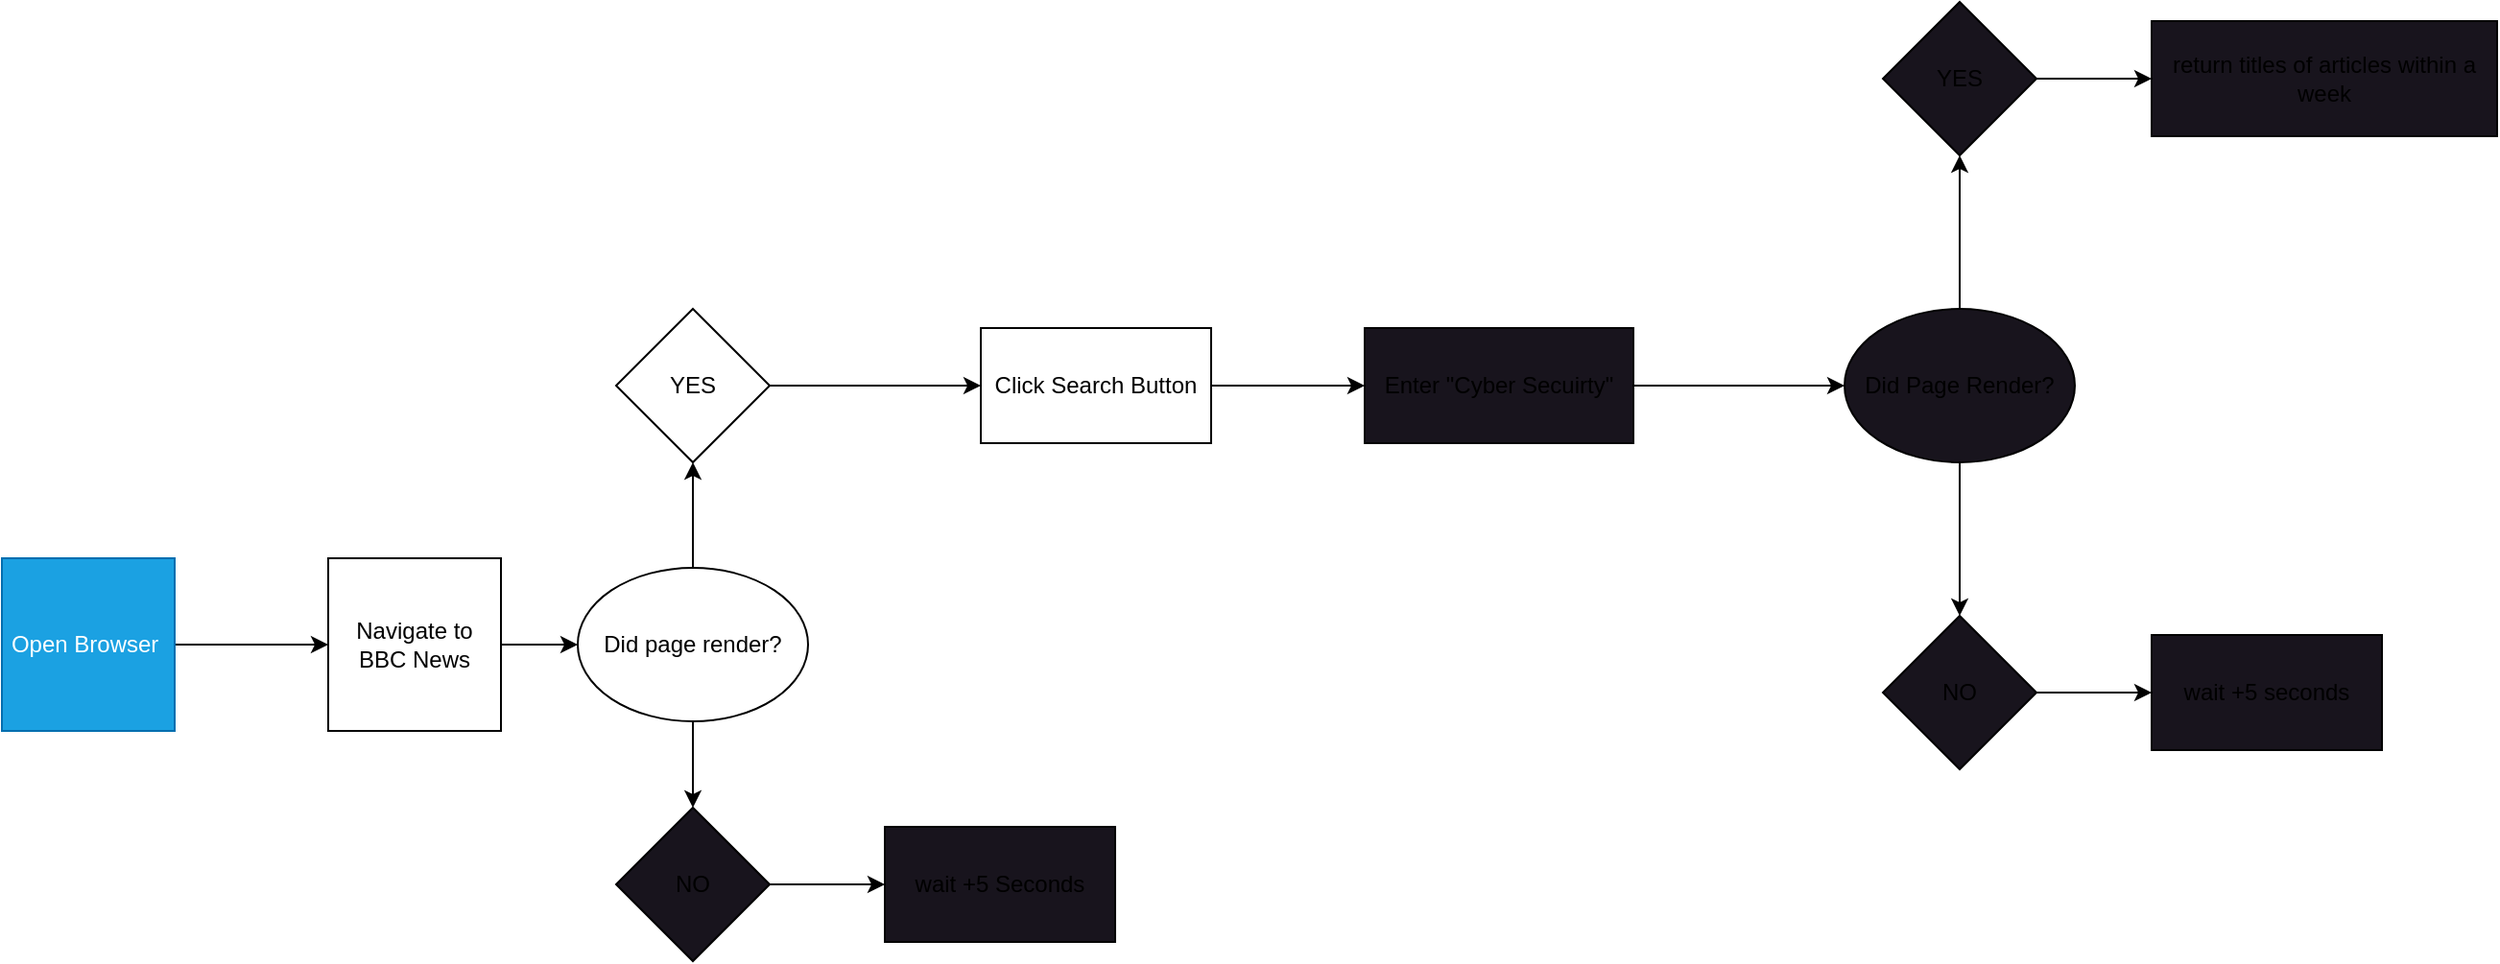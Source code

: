 <mxfile>
    <diagram id="gRzL8eDKsJ9EOWxfz9kO" name="Page-1">
        <mxGraphModel dx="1322" dy="1043" grid="1" gridSize="10" guides="1" tooltips="1" connect="1" arrows="1" fold="1" page="0" pageScale="1" pageWidth="1100" pageHeight="850" math="0" shadow="0">
            <root>
                <mxCell id="0"/>
                <mxCell id="1" parent="0"/>
                <mxCell id="35" value="" style="edgeStyle=none;html=1;" parent="1" source="21" target="34" edge="1">
                    <mxGeometry relative="1" as="geometry"/>
                </mxCell>
                <mxCell id="21" value="Open Browser&amp;nbsp;" style="whiteSpace=wrap;html=1;aspect=fixed;fillColor=#1ba1e2;fontColor=#ffffff;strokeColor=#006EAF;" parent="1" vertex="1">
                    <mxGeometry x="-120" y="240" width="90" height="90" as="geometry"/>
                </mxCell>
                <mxCell id="44" style="edgeStyle=none;html=1;exitX=1;exitY=0.5;exitDx=0;exitDy=0;entryX=0;entryY=0.5;entryDx=0;entryDy=0;" parent="1" source="34" target="43" edge="1">
                    <mxGeometry relative="1" as="geometry"/>
                </mxCell>
                <mxCell id="34" value="Navigate to BBC News" style="whiteSpace=wrap;html=1;aspect=fixed;" parent="1" vertex="1">
                    <mxGeometry x="50" y="240" width="90" height="90" as="geometry"/>
                </mxCell>
                <mxCell id="46" style="edgeStyle=none;html=1;exitX=0.5;exitY=0;exitDx=0;exitDy=0;entryX=0.5;entryY=1;entryDx=0;entryDy=0;" parent="1" source="43" target="48" edge="1">
                    <mxGeometry relative="1" as="geometry">
                        <mxPoint x="240" y="200" as="targetPoint"/>
                    </mxGeometry>
                </mxCell>
                <mxCell id="50" style="edgeStyle=none;html=1;exitX=0.5;exitY=1;exitDx=0;exitDy=0;" parent="1" source="43" target="49" edge="1">
                    <mxGeometry relative="1" as="geometry"/>
                </mxCell>
                <mxCell id="43" value="Did page render?" style="ellipse;whiteSpace=wrap;html=1;" parent="1" vertex="1">
                    <mxGeometry x="180" y="245" width="120" height="80" as="geometry"/>
                </mxCell>
                <mxCell id="52" style="edgeStyle=none;html=1;exitX=1;exitY=0.5;exitDx=0;exitDy=0;entryX=0;entryY=0.5;entryDx=0;entryDy=0;" parent="1" source="48" target="54" edge="1">
                    <mxGeometry relative="1" as="geometry">
                        <mxPoint x="390" y="150" as="targetPoint"/>
                    </mxGeometry>
                </mxCell>
                <mxCell id="48" value="YES" style="rhombus;whiteSpace=wrap;html=1;" parent="1" vertex="1">
                    <mxGeometry x="200" y="110" width="80" height="80" as="geometry"/>
                </mxCell>
                <mxCell id="75" value="" style="edgeStyle=none;html=1;" parent="1" source="49" target="74" edge="1">
                    <mxGeometry relative="1" as="geometry"/>
                </mxCell>
                <mxCell id="49" value="NO" style="rhombus;whiteSpace=wrap;html=1;fillColor=rgb(24, 20, 29);" parent="1" vertex="1">
                    <mxGeometry x="200" y="370" width="80" height="80" as="geometry"/>
                </mxCell>
                <mxCell id="56" value="" style="edgeStyle=none;html=1;" parent="1" source="54" target="55" edge="1">
                    <mxGeometry relative="1" as="geometry"/>
                </mxCell>
                <mxCell id="54" value="Click Search Button" style="rounded=0;whiteSpace=wrap;html=1;" parent="1" vertex="1">
                    <mxGeometry x="390" y="120" width="120" height="60" as="geometry"/>
                </mxCell>
                <mxCell id="61" value="" style="edgeStyle=none;html=1;" parent="1" source="55" target="60" edge="1">
                    <mxGeometry relative="1" as="geometry"/>
                </mxCell>
                <mxCell id="55" value="Enter &quot;Cyber Secuirty&quot;" style="whiteSpace=wrap;html=1;fillColor=rgb(24, 20, 29);rounded=0;" parent="1" vertex="1">
                    <mxGeometry x="590" y="120" width="140" height="60" as="geometry"/>
                </mxCell>
                <mxCell id="67" value="" style="edgeStyle=none;html=1;" parent="1" source="60" target="66" edge="1">
                    <mxGeometry relative="1" as="geometry"/>
                </mxCell>
                <mxCell id="71" value="" style="edgeStyle=none;html=1;" parent="1" source="60" target="70" edge="1">
                    <mxGeometry relative="1" as="geometry"/>
                </mxCell>
                <mxCell id="60" value="Did Page Render?" style="ellipse;whiteSpace=wrap;html=1;fillColor=rgb(24, 20, 29);rounded=0;" parent="1" vertex="1">
                    <mxGeometry x="840" y="110" width="120" height="80" as="geometry"/>
                </mxCell>
                <mxCell id="69" value="" style="edgeStyle=none;html=1;" parent="1" source="66" target="68" edge="1">
                    <mxGeometry relative="1" as="geometry"/>
                </mxCell>
                <mxCell id="66" value="YES" style="rhombus;whiteSpace=wrap;html=1;fillColor=rgb(24, 20, 29);rounded=0;" parent="1" vertex="1">
                    <mxGeometry x="860" y="-50" width="80" height="80" as="geometry"/>
                </mxCell>
                <mxCell id="68" value="return titles of articles within a week" style="whiteSpace=wrap;html=1;fillColor=rgb(24, 20, 29);rounded=0;" parent="1" vertex="1">
                    <mxGeometry x="1000" y="-40" width="180" height="60" as="geometry"/>
                </mxCell>
                <mxCell id="73" value="" style="edgeStyle=none;html=1;" parent="1" source="70" target="72" edge="1">
                    <mxGeometry relative="1" as="geometry"/>
                </mxCell>
                <mxCell id="70" value="NO" style="rhombus;whiteSpace=wrap;html=1;fillColor=rgb(24, 20, 29);rounded=0;" parent="1" vertex="1">
                    <mxGeometry x="860" y="270" width="80" height="80" as="geometry"/>
                </mxCell>
                <mxCell id="72" value="wait +5 seconds" style="whiteSpace=wrap;html=1;fillColor=rgb(24, 20, 29);rounded=0;" parent="1" vertex="1">
                    <mxGeometry x="1000" y="280" width="120" height="60" as="geometry"/>
                </mxCell>
                <mxCell id="74" value="wait +5 Seconds" style="whiteSpace=wrap;html=1;fillColor=rgb(24, 20, 29);" parent="1" vertex="1">
                    <mxGeometry x="340" y="380" width="120" height="60" as="geometry"/>
                </mxCell>
            </root>
        </mxGraphModel>
    </diagram>
</mxfile>